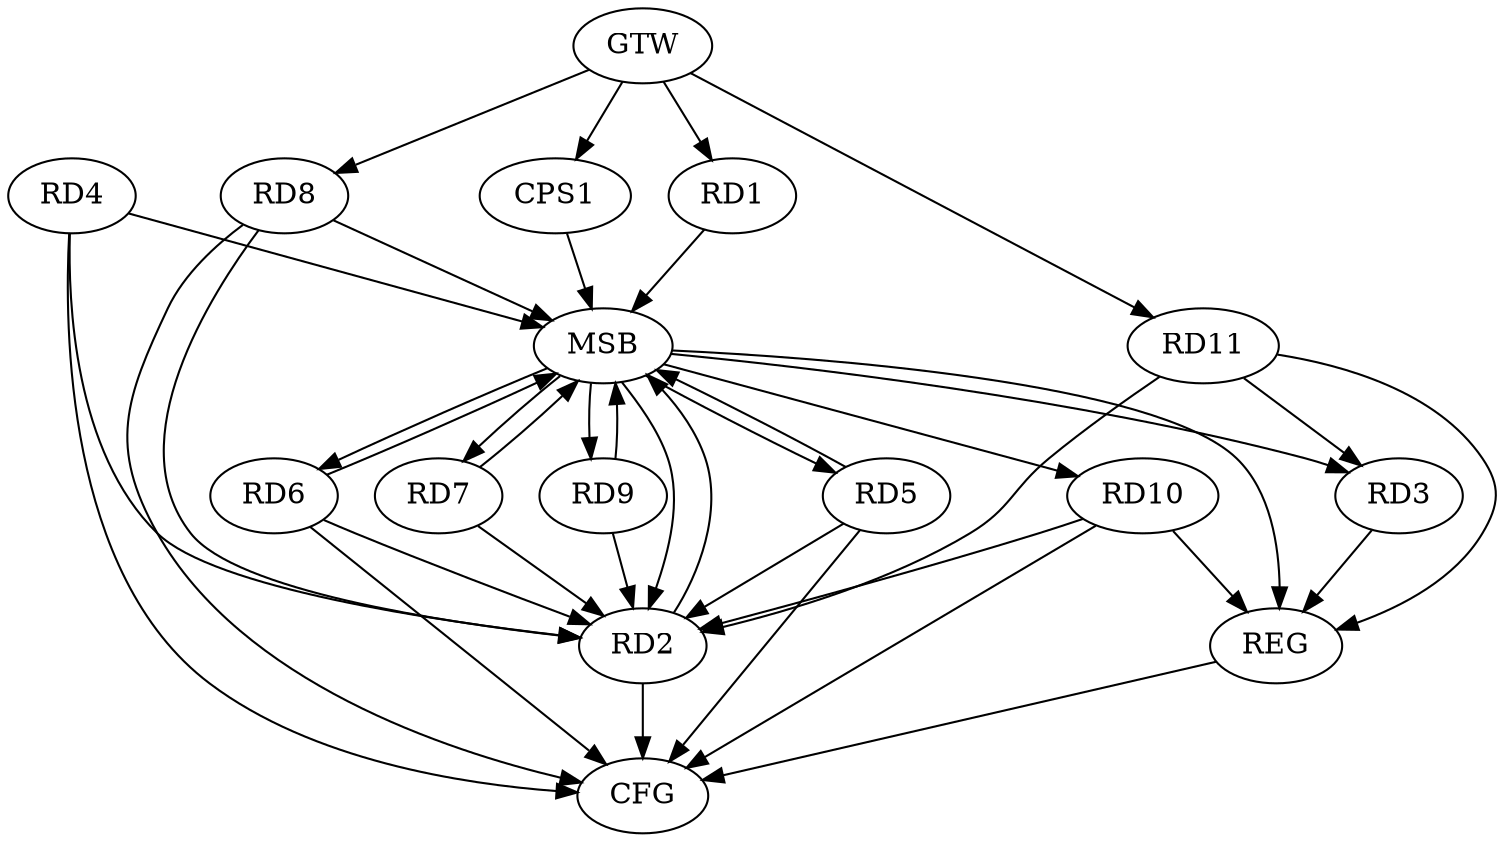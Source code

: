 strict digraph G {
  RD1 [ label="RD1" ];
  RD2 [ label="RD2" ];
  RD3 [ label="RD3" ];
  RD4 [ label="RD4" ];
  RD5 [ label="RD5" ];
  RD6 [ label="RD6" ];
  RD7 [ label="RD7" ];
  RD8 [ label="RD8" ];
  RD9 [ label="RD9" ];
  RD10 [ label="RD10" ];
  RD11 [ label="RD11" ];
  CPS1 [ label="CPS1" ];
  GTW [ label="GTW" ];
  REG [ label="REG" ];
  MSB [ label="MSB" ];
  CFG [ label="CFG" ];
  RD11 -> RD2;
  RD11 -> RD3;
  GTW -> RD1;
  GTW -> RD8;
  GTW -> RD11;
  GTW -> CPS1;
  RD3 -> REG;
  RD10 -> REG;
  RD11 -> REG;
  RD1 -> MSB;
  MSB -> RD9;
  MSB -> REG;
  RD2 -> MSB;
  MSB -> RD3;
  RD4 -> MSB;
  MSB -> RD2;
  RD5 -> MSB;
  RD6 -> MSB;
  RD7 -> MSB;
  RD8 -> MSB;
  RD9 -> MSB;
  CPS1 -> MSB;
  MSB -> RD5;
  MSB -> RD6;
  MSB -> RD7;
  MSB -> RD10;
  RD6 -> CFG;
  RD5 -> CFG;
  RD4 -> CFG;
  RD8 -> CFG;
  RD2 -> CFG;
  RD10 -> CFG;
  REG -> CFG;
  RD6 -> RD2;
  RD7 -> RD2;
  RD4 -> RD2;
  RD9 -> RD2;
  RD8 -> RD2;
  RD10 -> RD2;
  RD5 -> RD2;
}
